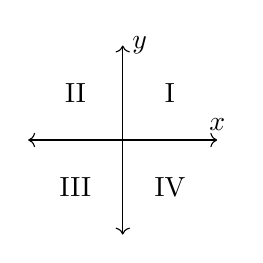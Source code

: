 \begin{tikzpicture}[scale=0.3]
  \draw[<->] (-4,0) -- (4,0);
  \node[above] at (4,0) {$x$};
  \draw[<->] (0,-4) -- (0,4);
  \node[right] at (0,4) {$y$};
  \node at (2,2) {I};
  \node at (-2,2) {II};
  \node at (-2,-2) {III};
  \node at (2,-2) {IV};
\end{tikzpicture}